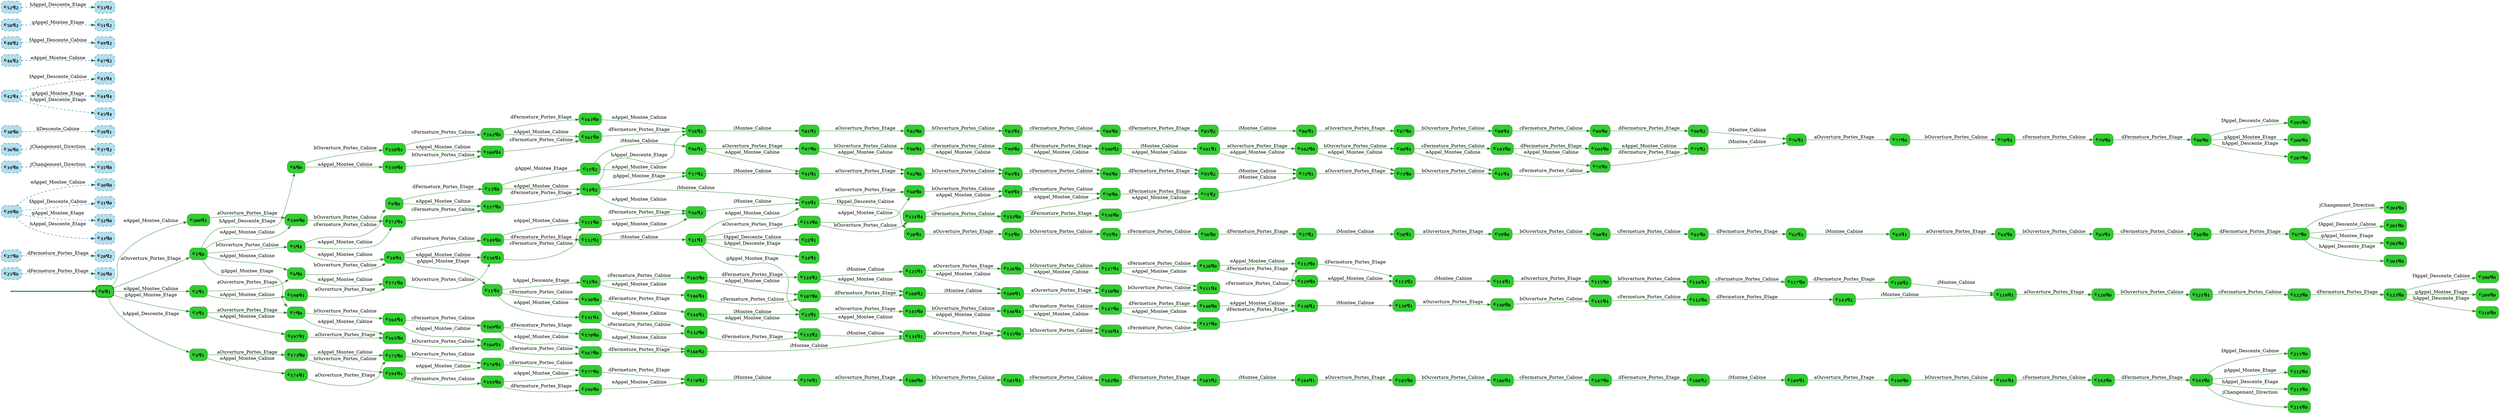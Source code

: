 digraph g {

	rankdir="LR"

	__invisible__[shape="point", color="forestgreen"]
	c0q1[label=<<b>c<sub>0</sub>q<sub>1</sub></b>>, shape="box", style="rounded, filled", fillcolor="limegreen", color="forestgreen", penwidth=3] // Initial
	c1q0[label=<<b>c<sub>1</sub>q<sub>0</sub></b>>, shape="box", style="rounded, filled", fillcolor="limegreen", color="forestgreen"]
	c5q4[label=<<b>c<sub>5</sub>q<sub>4</sub></b>>, shape="box", style="rounded, filled", fillcolor="limegreen", color="forestgreen"]
	c9q0[label=<<b>c<sub>9</sub>q<sub>0</sub></b>>, shape="box", style="rounded, filled", fillcolor="limegreen", color="forestgreen"]
	c13q0[label=<<b>c<sub>13</sub>q<sub>0</sub></b>>, shape="box", style="rounded, filled", fillcolor="limegreen", color="forestgreen"]
	c14q2[label=<<b>c<sub>14</sub>q<sub>2</sub></b>>, shape="box", style="rounded, filled", fillcolor="limegreen", color="forestgreen"]
	c16q2[label=<<b>c<sub>16</sub>q<sub>2</sub></b>>, shape="box", style="rounded, filled", fillcolor="limegreen", color="forestgreen"]
	c19q1[label=<<b>c<sub>19</sub>q<sub>1</sub></b>>, shape="box", style="rounded, filled", fillcolor="limegreen", color="forestgreen"]
	c20q1[label=<<b>c<sub>20</sub>q<sub>1</sub></b>>, shape="box", style="rounded, filled", fillcolor="limegreen", color="forestgreen"]
	c54q0[label=<<b>c<sub>54</sub>q<sub>0</sub></b>>, shape="box", style="rounded, filled", fillcolor="limegreen", color="forestgreen"]
	c55q4[label=<<b>c<sub>55</sub>q<sub>4</sub></b>>, shape="box", style="rounded, filled", fillcolor="limegreen", color="forestgreen"]
	c56q0[label=<<b>c<sub>56</sub>q<sub>0</sub></b>>, shape="box", style="rounded, filled", fillcolor="limegreen", color="forestgreen"]
	c57q2[label=<<b>c<sub>57</sub>q<sub>2</sub></b>>, shape="box", style="rounded, filled", fillcolor="limegreen", color="forestgreen"]
	c58q1[label=<<b>c<sub>58</sub>q<sub>1</sub></b>>, shape="box", style="rounded, filled", fillcolor="limegreen", color="forestgreen"]
	c59q0[label=<<b>c<sub>59</sub>q<sub>0</sub></b>>, shape="box", style="rounded, filled", fillcolor="limegreen", color="forestgreen"]
	c60q4[label=<<b>c<sub>60</sub>q<sub>4</sub></b>>, shape="box", style="rounded, filled", fillcolor="limegreen", color="forestgreen"]
	c61q0[label=<<b>c<sub>61</sub>q<sub>0</sub></b>>, shape="box", style="rounded, filled", fillcolor="limegreen", color="forestgreen"]
	c62q2[label=<<b>c<sub>62</sub>q<sub>2</sub></b>>, shape="box", style="rounded, filled", fillcolor="limegreen", color="forestgreen"]
	c63q1[label=<<b>c<sub>63</sub>q<sub>1</sub></b>>, shape="box", style="rounded, filled", fillcolor="limegreen", color="forestgreen"]
	c64q0[label=<<b>c<sub>64</sub>q<sub>0</sub></b>>, shape="box", style="rounded, filled", fillcolor="limegreen", color="forestgreen"]
	c65q4[label=<<b>c<sub>65</sub>q<sub>4</sub></b>>, shape="box", style="rounded, filled", fillcolor="limegreen", color="forestgreen"]
	c66q0[label=<<b>c<sub>66</sub>q<sub>0</sub></b>>, shape="box", style="rounded, filled", fillcolor="limegreen", color="forestgreen"]
	c67q0[label=<<b>c<sub>67</sub>q<sub>0</sub></b>>, shape="box", style="rounded, filled", fillcolor="limegreen", color="forestgreen"]
	c201q0[label=<<b>c<sub>201</sub>q<sub>0</sub></b>>, shape="box", style="rounded, filled", fillcolor="limegreen", color="forestgreen"]
	c202q0[label=<<b>c<sub>202</sub>q<sub>0</sub></b>>, shape="box", style="rounded, filled", fillcolor="limegreen", color="forestgreen"]
	c203q0[label=<<b>c<sub>203</sub>q<sub>0</sub></b>>, shape="box", style="rounded, filled", fillcolor="limegreen", color="forestgreen"]
	c204q0[label=<<b>c<sub>204</sub>q<sub>0</sub></b>>, shape="box", style="rounded, filled", fillcolor="limegreen", color="forestgreen"]
	c68q0[label=<<b>c<sub>68</sub>q<sub>0</sub></b>>, shape="box", style="rounded, filled", fillcolor="limegreen", color="forestgreen"]
	c69q4[label=<<b>c<sub>69</sub>q<sub>4</sub></b>>, shape="box", style="rounded, filled", fillcolor="limegreen", color="forestgreen"]
	c70q0[label=<<b>c<sub>70</sub>q<sub>0</sub></b>>, shape="box", style="rounded, filled", fillcolor="limegreen", color="forestgreen"]
	c71q2[label=<<b>c<sub>71</sub>q<sub>2</sub></b>>, shape="box", style="rounded, filled", fillcolor="limegreen", color="forestgreen"]
	c72q1[label=<<b>c<sub>72</sub>q<sub>1</sub></b>>, shape="box", style="rounded, filled", fillcolor="limegreen", color="forestgreen"]
	c73q0[label=<<b>c<sub>73</sub>q<sub>0</sub></b>>, shape="box", style="rounded, filled", fillcolor="limegreen", color="forestgreen"]
	c41q4[label=<<b>c<sub>41</sub>q<sub>4</sub></b>>, shape="box", style="rounded, filled", fillcolor="limegreen", color="forestgreen"]
	c74q0[label=<<b>c<sub>74</sub>q<sub>0</sub></b>>, shape="box", style="rounded, filled", fillcolor="limegreen", color="forestgreen"]
	c75q2[label=<<b>c<sub>75</sub>q<sub>2</sub></b>>, shape="box", style="rounded, filled", fillcolor="limegreen", color="forestgreen"]
	c76q1[label=<<b>c<sub>76</sub>q<sub>1</sub></b>>, shape="box", style="rounded, filled", fillcolor="limegreen", color="forestgreen"]
	c77q0[label=<<b>c<sub>77</sub>q<sub>0</sub></b>>, shape="box", style="rounded, filled", fillcolor="limegreen", color="forestgreen"]
	c78q4[label=<<b>c<sub>78</sub>q<sub>4</sub></b>>, shape="box", style="rounded, filled", fillcolor="limegreen", color="forestgreen"]
	c79q0[label=<<b>c<sub>79</sub>q<sub>0</sub></b>>, shape="box", style="rounded, filled", fillcolor="limegreen", color="forestgreen"]
	c80q0[label=<<b>c<sub>80</sub>q<sub>0</sub></b>>, shape="box", style="rounded, filled", fillcolor="limegreen", color="forestgreen"]
	c205q0[label=<<b>c<sub>205</sub>q<sub>0</sub></b>>, shape="box", style="rounded, filled", fillcolor="limegreen", color="forestgreen"]
	c206q0[label=<<b>c<sub>206</sub>q<sub>0</sub></b>>, shape="box", style="rounded, filled", fillcolor="limegreen", color="forestgreen"]
	c207q0[label=<<b>c<sub>207</sub>q<sub>0</sub></b>>, shape="box", style="rounded, filled", fillcolor="limegreen", color="forestgreen"]
	c17q2[label=<<b>c<sub>17</sub>q<sub>2</sub></b>>, shape="box", style="rounded, filled", fillcolor="limegreen", color="forestgreen"]
	c91q1[label=<<b>c<sub>91</sub>q<sub>1</sub></b>>, shape="box", style="rounded, filled", fillcolor="limegreen", color="forestgreen"]
	c92q0[label=<<b>c<sub>92</sub>q<sub>0</sub></b>>, shape="box", style="rounded, filled", fillcolor="limegreen", color="forestgreen"]
	c93q4[label=<<b>c<sub>93</sub>q<sub>4</sub></b>>, shape="box", style="rounded, filled", fillcolor="limegreen", color="forestgreen"]
	c94q0[label=<<b>c<sub>94</sub>q<sub>0</sub></b>>, shape="box", style="rounded, filled", fillcolor="limegreen", color="forestgreen"]
	c95q2[label=<<b>c<sub>95</sub>q<sub>2</sub></b>>, shape="box", style="rounded, filled", fillcolor="limegreen", color="forestgreen"]
	c18q2[label=<<b>c<sub>18</sub>q<sub>2</sub></b>>, shape="box", style="rounded, filled", fillcolor="limegreen", color="forestgreen"]
	c81q1[label=<<b>c<sub>81</sub>q<sub>1</sub></b>>, shape="box", style="rounded, filled", fillcolor="limegreen", color="forestgreen"]
	c82q0[label=<<b>c<sub>82</sub>q<sub>0</sub></b>>, shape="box", style="rounded, filled", fillcolor="limegreen", color="forestgreen"]
	c83q4[label=<<b>c<sub>83</sub>q<sub>4</sub></b>>, shape="box", style="rounded, filled", fillcolor="limegreen", color="forestgreen"]
	c84q0[label=<<b>c<sub>84</sub>q<sub>0</sub></b>>, shape="box", style="rounded, filled", fillcolor="limegreen", color="forestgreen"]
	c85q2[label=<<b>c<sub>85</sub>q<sub>2</sub></b>>, shape="box", style="rounded, filled", fillcolor="limegreen", color="forestgreen"]
	c86q1[label=<<b>c<sub>86</sub>q<sub>1</sub></b>>, shape="box", style="rounded, filled", fillcolor="limegreen", color="forestgreen"]
	c87q0[label=<<b>c<sub>87</sub>q<sub>0</sub></b>>, shape="box", style="rounded, filled", fillcolor="limegreen", color="forestgreen"]
	c88q4[label=<<b>c<sub>88</sub>q<sub>4</sub></b>>, shape="box", style="rounded, filled", fillcolor="limegreen", color="forestgreen"]
	c89q0[label=<<b>c<sub>89</sub>q<sub>0</sub></b>>, shape="box", style="rounded, filled", fillcolor="limegreen", color="forestgreen"]
	c90q2[label=<<b>c<sub>90</sub>q<sub>2</sub></b>>, shape="box", style="rounded, filled", fillcolor="limegreen", color="forestgreen"]
	c15q2[label=<<b>c<sub>15</sub>q<sub>2</sub></b>>, shape="box", style="rounded, filled", fillcolor="limegreen", color="forestgreen"]
	c96q1[label=<<b>c<sub>96</sub>q<sub>1</sub></b>>, shape="box", style="rounded, filled", fillcolor="limegreen", color="forestgreen"]
	c97q0[label=<<b>c<sub>97</sub>q<sub>0</sub></b>>, shape="box", style="rounded, filled", fillcolor="limegreen", color="forestgreen"]
	c98q4[label=<<b>c<sub>98</sub>q<sub>4</sub></b>>, shape="box", style="rounded, filled", fillcolor="limegreen", color="forestgreen"]
	c99q0[label=<<b>c<sub>99</sub>q<sub>0</sub></b>>, shape="box", style="rounded, filled", fillcolor="limegreen", color="forestgreen"]
	c100q2[label=<<b>c<sub>100</sub>q<sub>2</sub></b>>, shape="box", style="rounded, filled", fillcolor="limegreen", color="forestgreen"]
	c101q1[label=<<b>c<sub>101</sub>q<sub>1</sub></b>>, shape="box", style="rounded, filled", fillcolor="limegreen", color="forestgreen"]
	c102q0[label=<<b>c<sub>102</sub>q<sub>0</sub></b>>, shape="box", style="rounded, filled", fillcolor="limegreen", color="forestgreen"]
	c40q4[label=<<b>c<sub>40</sub>q<sub>4</sub></b>>, shape="box", style="rounded, filled", fillcolor="limegreen", color="forestgreen"]
	c103q0[label=<<b>c<sub>103</sub>q<sub>0</sub></b>>, shape="box", style="rounded, filled", fillcolor="limegreen", color="forestgreen"]
	c104q0[label=<<b>c<sub>104</sub>q<sub>0</sub></b>>, shape="box", style="rounded, filled", fillcolor="limegreen", color="forestgreen"]
	c157q0[label=<<b>c<sub>157</sub>q<sub>0</sub></b>>, shape="box", style="rounded, filled", fillcolor="limegreen", color="forestgreen"]
	c10q4[label=<<b>c<sub>10</sub>q<sub>4</sub></b>>, shape="box", style="rounded, filled", fillcolor="limegreen", color="forestgreen"]
	c11q4[label=<<b>c<sub>11</sub>q<sub>4</sub></b>>, shape="box", style="rounded, filled", fillcolor="limegreen", color="forestgreen"]
	c12q4[label=<<b>c<sub>12</sub>q<sub>4</sub></b>>, shape="box", style="rounded, filled", fillcolor="limegreen", color="forestgreen"]
	c105q0[label=<<b>c<sub>105</sub>q<sub>0</sub></b>>, shape="box", style="rounded, filled", fillcolor="limegreen", color="forestgreen"]
	c124q2[label=<<b>c<sub>124</sub>q<sub>2</sub></b>>, shape="box", style="rounded, filled", fillcolor="limegreen", color="forestgreen"]
	c108q2[label=<<b>c<sub>108</sub>q<sub>2</sub></b>>, shape="box", style="rounded, filled", fillcolor="limegreen", color="forestgreen"]
	c109q1[label=<<b>c<sub>109</sub>q<sub>1</sub></b>>, shape="box", style="rounded, filled", fillcolor="limegreen", color="forestgreen"]
	c110q0[label=<<b>c<sub>110</sub>q<sub>0</sub></b>>, shape="box", style="rounded, filled", fillcolor="limegreen", color="forestgreen"]
	c111q4[label=<<b>c<sub>111</sub>q<sub>4</sub></b>>, shape="box", style="rounded, filled", fillcolor="limegreen", color="forestgreen"]
	c112q0[label=<<b>c<sub>112</sub>q<sub>0</sub></b>>, shape="box", style="rounded, filled", fillcolor="limegreen", color="forestgreen"]
	c113q2[label=<<b>c<sub>113</sub>q<sub>2</sub></b>>, shape="box", style="rounded, filled", fillcolor="limegreen", color="forestgreen"]
	c114q1[label=<<b>c<sub>114</sub>q<sub>1</sub></b>>, shape="box", style="rounded, filled", fillcolor="limegreen", color="forestgreen"]
	c115q0[label=<<b>c<sub>115</sub>q<sub>0</sub></b>>, shape="box", style="rounded, filled", fillcolor="limegreen", color="forestgreen"]
	c116q4[label=<<b>c<sub>116</sub>q<sub>4</sub></b>>, shape="box", style="rounded, filled", fillcolor="limegreen", color="forestgreen"]
	c117q0[label=<<b>c<sub>117</sub>q<sub>0</sub></b>>, shape="box", style="rounded, filled", fillcolor="limegreen", color="forestgreen"]
	c118q2[label=<<b>c<sub>118</sub>q<sub>2</sub></b>>, shape="box", style="rounded, filled", fillcolor="limegreen", color="forestgreen"]
	c119q1[label=<<b>c<sub>119</sub>q<sub>1</sub></b>>, shape="box", style="rounded, filled", fillcolor="limegreen", color="forestgreen"]
	c120q0[label=<<b>c<sub>120</sub>q<sub>0</sub></b>>, shape="box", style="rounded, filled", fillcolor="limegreen", color="forestgreen"]
	c121q4[label=<<b>c<sub>121</sub>q<sub>4</sub></b>>, shape="box", style="rounded, filled", fillcolor="limegreen", color="forestgreen"]
	c122q0[label=<<b>c<sub>122</sub>q<sub>0</sub></b>>, shape="box", style="rounded, filled", fillcolor="limegreen", color="forestgreen"]
	c123q0[label=<<b>c<sub>123</sub>q<sub>0</sub></b>>, shape="box", style="rounded, filled", fillcolor="limegreen", color="forestgreen"]
	c208q0[label=<<b>c<sub>208</sub>q<sub>0</sub></b>>, shape="box", style="rounded, filled", fillcolor="limegreen", color="forestgreen"]
	c209q0[label=<<b>c<sub>209</sub>q<sub>0</sub></b>>, shape="box", style="rounded, filled", fillcolor="limegreen", color="forestgreen"]
	c210q0[label=<<b>c<sub>210</sub>q<sub>0</sub></b>>, shape="box", style="rounded, filled", fillcolor="limegreen", color="forestgreen"]
	c125q1[label=<<b>c<sub>125</sub>q<sub>1</sub></b>>, shape="box", style="rounded, filled", fillcolor="limegreen", color="forestgreen"]
	c126q0[label=<<b>c<sub>126</sub>q<sub>0</sub></b>>, shape="box", style="rounded, filled", fillcolor="limegreen", color="forestgreen"]
	c127q4[label=<<b>c<sub>127</sub>q<sub>4</sub></b>>, shape="box", style="rounded, filled", fillcolor="limegreen", color="forestgreen"]
	c128q0[label=<<b>c<sub>128</sub>q<sub>0</sub></b>>, shape="box", style="rounded, filled", fillcolor="limegreen", color="forestgreen"]
	c129q0[label=<<b>c<sub>129</sub>q<sub>0</sub></b>>, shape="box", style="rounded, filled", fillcolor="limegreen", color="forestgreen"]
	c107q0[label=<<b>c<sub>107</sub>q<sub>0</sub></b>>, shape="box", style="rounded, filled", fillcolor="limegreen", color="forestgreen"]
	c106q4[label=<<b>c<sub>106</sub>q<sub>4</sub></b>>, shape="box", style="rounded, filled", fillcolor="limegreen", color="forestgreen"]
	c130q0[label=<<b>c<sub>130</sub>q<sub>0</sub></b>>, shape="box", style="rounded, filled", fillcolor="limegreen", color="forestgreen"]
	c144q2[label=<<b>c<sub>144</sub>q<sub>2</sub></b>>, shape="box", style="rounded, filled", fillcolor="limegreen", color="forestgreen"]
	c133q2[label=<<b>c<sub>133</sub>q<sub>2</sub></b>>, shape="box", style="rounded, filled", fillcolor="limegreen", color="forestgreen"]
	c134q1[label=<<b>c<sub>134</sub>q<sub>1</sub></b>>, shape="box", style="rounded, filled", fillcolor="limegreen", color="forestgreen"]
	c135q0[label=<<b>c<sub>135</sub>q<sub>0</sub></b>>, shape="box", style="rounded, filled", fillcolor="limegreen", color="forestgreen"]
	c136q4[label=<<b>c<sub>136</sub>q<sub>4</sub></b>>, shape="box", style="rounded, filled", fillcolor="limegreen", color="forestgreen"]
	c137q0[label=<<b>c<sub>137</sub>q<sub>0</sub></b>>, shape="box", style="rounded, filled", fillcolor="limegreen", color="forestgreen"]
	c138q2[label=<<b>c<sub>138</sub>q<sub>2</sub></b>>, shape="box", style="rounded, filled", fillcolor="limegreen", color="forestgreen"]
	c139q1[label=<<b>c<sub>139</sub>q<sub>1</sub></b>>, shape="box", style="rounded, filled", fillcolor="limegreen", color="forestgreen"]
	c140q0[label=<<b>c<sub>140</sub>q<sub>0</sub></b>>, shape="box", style="rounded, filled", fillcolor="limegreen", color="forestgreen"]
	c141q4[label=<<b>c<sub>141</sub>q<sub>4</sub></b>>, shape="box", style="rounded, filled", fillcolor="limegreen", color="forestgreen"]
	c142q0[label=<<b>c<sub>142</sub>q<sub>0</sub></b>>, shape="box", style="rounded, filled", fillcolor="limegreen", color="forestgreen"]
	c143q2[label=<<b>c<sub>143</sub>q<sub>2</sub></b>>, shape="box", style="rounded, filled", fillcolor="limegreen", color="forestgreen"]
	c23q1[label=<<b>c<sub>23</sub>q<sub>1</sub></b>>, shape="box", style="rounded, filled", fillcolor="limegreen", color="forestgreen"]
	c145q0[label=<<b>c<sub>145</sub>q<sub>0</sub></b>>, shape="box", style="rounded, filled", fillcolor="limegreen", color="forestgreen"]
	c146q4[label=<<b>c<sub>146</sub>q<sub>4</sub></b>>, shape="box", style="rounded, filled", fillcolor="limegreen", color="forestgreen"]
	c147q0[label=<<b>c<sub>147</sub>q<sub>0</sub></b>>, shape="box", style="rounded, filled", fillcolor="limegreen", color="forestgreen"]
	c148q0[label=<<b>c<sub>148</sub>q<sub>0</sub></b>>, shape="box", style="rounded, filled", fillcolor="limegreen", color="forestgreen"]
	c132q0[label=<<b>c<sub>132</sub>q<sub>0</sub></b>>, shape="box", style="rounded, filled", fillcolor="limegreen", color="forestgreen"]
	c131q4[label=<<b>c<sub>131</sub>q<sub>4</sub></b>>, shape="box", style="rounded, filled", fillcolor="limegreen", color="forestgreen"]
	c149q0[label=<<b>c<sub>149</sub>q<sub>0</sub></b>>, shape="box", style="rounded, filled", fillcolor="limegreen", color="forestgreen"]
	c152q2[label=<<b>c<sub>152</sub>q<sub>2</sub></b>>, shape="box", style="rounded, filled", fillcolor="limegreen", color="forestgreen"]
	c21q1[label=<<b>c<sub>21</sub>q<sub>1</sub></b>>, shape="box", style="rounded, filled", fillcolor="limegreen", color="forestgreen"]
	c22q1[label=<<b>c<sub>22</sub>q<sub>1</sub></b>>, shape="box", style="rounded, filled", fillcolor="limegreen", color="forestgreen"]
	c24q1[label=<<b>c<sub>24</sub>q<sub>1</sub></b>>, shape="box", style="rounded, filled", fillcolor="limegreen", color="forestgreen"]
	c153q0[label=<<b>c<sub>153</sub>q<sub>0</sub></b>>, shape="box", style="rounded, filled", fillcolor="limegreen", color="forestgreen"]
	c154q4[label=<<b>c<sub>154</sub>q<sub>4</sub></b>>, shape="box", style="rounded, filled", fillcolor="limegreen", color="forestgreen"]
	c155q0[label=<<b>c<sub>155</sub>q<sub>0</sub></b>>, shape="box", style="rounded, filled", fillcolor="limegreen", color="forestgreen"]
	c156q0[label=<<b>c<sub>156</sub>q<sub>0</sub></b>>, shape="box", style="rounded, filled", fillcolor="limegreen", color="forestgreen"]
	c151q0[label=<<b>c<sub>151</sub>q<sub>0</sub></b>>, shape="box", style="rounded, filled", fillcolor="limegreen", color="forestgreen"]
	c150q4[label=<<b>c<sub>150</sub>q<sub>4</sub></b>>, shape="box", style="rounded, filled", fillcolor="limegreen", color="forestgreen"]
	c172q4[label=<<b>c<sub>172</sub>q<sub>4</sub></b>>, shape="box", style="rounded, filled", fillcolor="limegreen", color="forestgreen"]
	c6q0[label=<<b>c<sub>6</sub>q<sub>0</sub></b>>, shape="box", style="rounded, filled", fillcolor="limegreen", color="forestgreen"]
	c171q0[label=<<b>c<sub>171</sub>q<sub>0</sub></b>>, shape="box", style="rounded, filled", fillcolor="limegreen", color="forestgreen"]
	c7q0[label=<<b>c<sub>7</sub>q<sub>0</sub></b>>, shape="box", style="rounded, filled", fillcolor="limegreen", color="forestgreen"]
	c164q4[label=<<b>c<sub>164</sub>q<sub>4</sub></b>>, shape="box", style="rounded, filled", fillcolor="limegreen", color="forestgreen"]
	c169q0[label=<<b>c<sub>169</sub>q<sub>0</sub></b>>, shape="box", style="rounded, filled", fillcolor="limegreen", color="forestgreen"]
	c170q0[label=<<b>c<sub>170</sub>q<sub>0</sub></b>>, shape="box", style="rounded, filled", fillcolor="limegreen", color="forestgreen"]
	c168q2[label=<<b>c<sub>168</sub>q<sub>2</sub></b>>, shape="box", style="rounded, filled", fillcolor="limegreen", color="forestgreen"]
	c167q0[label=<<b>c<sub>167</sub>q<sub>0</sub></b>>, shape="box", style="rounded, filled", fillcolor="limegreen", color="forestgreen"]
	c166q4[label=<<b>c<sub>166</sub>q<sub>4</sub></b>>, shape="box", style="rounded, filled", fillcolor="limegreen", color="forestgreen"]
	c165q0[label=<<b>c<sub>165</sub>q<sub>0</sub></b>>, shape="box", style="rounded, filled", fillcolor="limegreen", color="forestgreen"]
	c8q0[label=<<b>c<sub>8</sub>q<sub>0</sub></b>>, shape="box", style="rounded, filled", fillcolor="limegreen", color="forestgreen"]
	c158q4[label=<<b>c<sub>158</sub>q<sub>4</sub></b>>, shape="box", style="rounded, filled", fillcolor="limegreen", color="forestgreen"]
	c162q0[label=<<b>c<sub>162</sub>q<sub>0</sub></b>>, shape="box", style="rounded, filled", fillcolor="limegreen", color="forestgreen"]
	c163q0[label=<<b>c<sub>163</sub>q<sub>0</sub></b>>, shape="box", style="rounded, filled", fillcolor="limegreen", color="forestgreen"]
	c161q0[label=<<b>c<sub>161</sub>q<sub>0</sub></b>>, shape="box", style="rounded, filled", fillcolor="limegreen", color="forestgreen"]
	c160q4[label=<<b>c<sub>160</sub>q<sub>4</sub></b>>, shape="box", style="rounded, filled", fillcolor="limegreen", color="forestgreen"]
	c159q0[label=<<b>c<sub>159</sub>q<sub>0</sub></b>>, shape="box", style="rounded, filled", fillcolor="limegreen", color="forestgreen"]
	c199q0[label=<<b>c<sub>199</sub>q<sub>0</sub></b>>, shape="box", style="rounded, filled", fillcolor="limegreen", color="forestgreen"]
	c2q1[label=<<b>c<sub>2</sub>q<sub>1</sub></b>>, shape="box", style="rounded, filled", fillcolor="limegreen", color="forestgreen"]
	c198q1[label=<<b>c<sub>198</sub>q<sub>1</sub></b>>, shape="box", style="rounded, filled", fillcolor="limegreen", color="forestgreen"]
	c3q1[label=<<b>c<sub>3</sub>q<sub>1</sub></b>>, shape="box", style="rounded, filled", fillcolor="limegreen", color="forestgreen"]
	c197q1[label=<<b>c<sub>197</sub>q<sub>1</sub></b>>, shape="box", style="rounded, filled", fillcolor="limegreen", color="forestgreen"]
	c4q1[label=<<b>c<sub>4</sub>q<sub>1</sub></b>>, shape="box", style="rounded, filled", fillcolor="limegreen", color="forestgreen"]
	c173q0[label=<<b>c<sub>173</sub>q<sub>0</sub></b>>, shape="box", style="rounded, filled", fillcolor="limegreen", color="forestgreen"]
	c194q4[label=<<b>c<sub>194</sub>q<sub>4</sub></b>>, shape="box", style="rounded, filled", fillcolor="limegreen", color="forestgreen"]
	c195q0[label=<<b>c<sub>195</sub>q<sub>0</sub></b>>, shape="box", style="rounded, filled", fillcolor="limegreen", color="forestgreen"]
	c196q0[label=<<b>c<sub>196</sub>q<sub>0</sub></b>>, shape="box", style="rounded, filled", fillcolor="limegreen", color="forestgreen"]
	c178q2[label=<<b>c<sub>178</sub>q<sub>2</sub></b>>, shape="box", style="rounded, filled", fillcolor="limegreen", color="forestgreen"]
	c179q1[label=<<b>c<sub>179</sub>q<sub>1</sub></b>>, shape="box", style="rounded, filled", fillcolor="limegreen", color="forestgreen"]
	c180q0[label=<<b>c<sub>180</sub>q<sub>0</sub></b>>, shape="box", style="rounded, filled", fillcolor="limegreen", color="forestgreen"]
	c181q4[label=<<b>c<sub>181</sub>q<sub>4</sub></b>>, shape="box", style="rounded, filled", fillcolor="limegreen", color="forestgreen"]
	c182q0[label=<<b>c<sub>182</sub>q<sub>0</sub></b>>, shape="box", style="rounded, filled", fillcolor="limegreen", color="forestgreen"]
	c183q2[label=<<b>c<sub>183</sub>q<sub>2</sub></b>>, shape="box", style="rounded, filled", fillcolor="limegreen", color="forestgreen"]
	c184q1[label=<<b>c<sub>184</sub>q<sub>1</sub></b>>, shape="box", style="rounded, filled", fillcolor="limegreen", color="forestgreen"]
	c185q0[label=<<b>c<sub>185</sub>q<sub>0</sub></b>>, shape="box", style="rounded, filled", fillcolor="limegreen", color="forestgreen"]
	c186q4[label=<<b>c<sub>186</sub>q<sub>4</sub></b>>, shape="box", style="rounded, filled", fillcolor="limegreen", color="forestgreen"]
	c187q0[label=<<b>c<sub>187</sub>q<sub>0</sub></b>>, shape="box", style="rounded, filled", fillcolor="limegreen", color="forestgreen"]
	c188q2[label=<<b>c<sub>188</sub>q<sub>2</sub></b>>, shape="box", style="rounded, filled", fillcolor="limegreen", color="forestgreen"]
	c189q1[label=<<b>c<sub>189</sub>q<sub>1</sub></b>>, shape="box", style="rounded, filled", fillcolor="limegreen", color="forestgreen"]
	c190q0[label=<<b>c<sub>190</sub>q<sub>0</sub></b>>, shape="box", style="rounded, filled", fillcolor="limegreen", color="forestgreen"]
	c191q4[label=<<b>c<sub>191</sub>q<sub>4</sub></b>>, shape="box", style="rounded, filled", fillcolor="limegreen", color="forestgreen"]
	c192q0[label=<<b>c<sub>192</sub>q<sub>0</sub></b>>, shape="box", style="rounded, filled", fillcolor="limegreen", color="forestgreen"]
	c193q0[label=<<b>c<sub>193</sub>q<sub>0</sub></b>>, shape="box", style="rounded, filled", fillcolor="limegreen", color="forestgreen"]
	c211q0[label=<<b>c<sub>211</sub>q<sub>0</sub></b>>, shape="box", style="rounded, filled", fillcolor="limegreen", color="forestgreen"]
	c212q0[label=<<b>c<sub>212</sub>q<sub>0</sub></b>>, shape="box", style="rounded, filled", fillcolor="limegreen", color="forestgreen"]
	c213q0[label=<<b>c<sub>213</sub>q<sub>0</sub></b>>, shape="box", style="rounded, filled", fillcolor="limegreen", color="forestgreen"]
	c214q0[label=<<b>c<sub>214</sub>q<sub>0</sub></b>>, shape="box", style="rounded, filled", fillcolor="limegreen", color="forestgreen"]
	c177q0[label=<<b>c<sub>177</sub>q<sub>0</sub></b>>, shape="box", style="rounded, filled", fillcolor="limegreen", color="forestgreen"]
	c176q4[label=<<b>c<sub>176</sub>q<sub>4</sub></b>>, shape="box", style="rounded, filled", fillcolor="limegreen", color="forestgreen"]
	c175q0[label=<<b>c<sub>175</sub>q<sub>0</sub></b>>, shape="box", style="rounded, filled", fillcolor="limegreen", color="forestgreen"]
	c174q1[label=<<b>c<sub>174</sub>q<sub>1</sub></b>>, shape="box", style="rounded, filled", fillcolor="limegreen", color="forestgreen"]
	c200q1[label=<<b>c<sub>200</sub>q<sub>1</sub></b>>, shape="box", style="rounded, filled", fillcolor="limegreen", color="forestgreen"]
	c25q0[label=<<b>c<sub>25</sub>q<sub>0</sub></b>>, shape="box", style="rounded, filled, dashed", fillcolor="lightblue2", color="deepskyblue4"]
	c26q0[label=<<b>c<sub>26</sub>q<sub>0</sub></b>>, shape="box", style="rounded, filled, dashed", fillcolor="lightblue2", color="deepskyblue4"]
	c27q0[label=<<b>c<sub>27</sub>q<sub>0</sub></b>>, shape="box", style="rounded, filled, dashed", fillcolor="lightblue2", color="deepskyblue4"]
	c28q2[label=<<b>c<sub>28</sub>q<sub>2</sub></b>>, shape="box", style="rounded, filled, dashed", fillcolor="lightblue2", color="deepskyblue4"]
	c29q0[label=<<b>c<sub>29</sub>q<sub>0</sub></b>>, shape="box", style="rounded, filled, dashed", fillcolor="lightblue2", color="deepskyblue4"]
	c30q0[label=<<b>c<sub>30</sub>q<sub>0</sub></b>>, shape="box", style="rounded, filled, dashed", fillcolor="lightblue2", color="deepskyblue4"]
	c31q0[label=<<b>c<sub>31</sub>q<sub>0</sub></b>>, shape="box", style="rounded, filled, dashed", fillcolor="lightblue2", color="deepskyblue4"]
	c32q0[label=<<b>c<sub>32</sub>q<sub>0</sub></b>>, shape="box", style="rounded, filled, dashed", fillcolor="lightblue2", color="deepskyblue4"]
	c33q0[label=<<b>c<sub>33</sub>q<sub>0</sub></b>>, shape="box", style="rounded, filled, dashed", fillcolor="lightblue2", color="deepskyblue4"]
	c34q0[label=<<b>c<sub>34</sub>q<sub>0</sub></b>>, shape="box", style="rounded, filled, dashed", fillcolor="lightblue2", color="deepskyblue4"]
	c35q0[label=<<b>c<sub>35</sub>q<sub>0</sub></b>>, shape="box", style="rounded, filled, dashed", fillcolor="lightblue2", color="deepskyblue4"]
	c36q0[label=<<b>c<sub>36</sub>q<sub>0</sub></b>>, shape="box", style="rounded, filled, dashed", fillcolor="lightblue2", color="deepskyblue4"]
	c37q2[label=<<b>c<sub>37</sub>q<sub>2</sub></b>>, shape="box", style="rounded, filled, dashed", fillcolor="lightblue2", color="deepskyblue4"]
	c38q0[label=<<b>c<sub>38</sub>q<sub>0</sub></b>>, shape="box", style="rounded, filled, dashed", fillcolor="lightblue2", color="deepskyblue4"]
	c39q1[label=<<b>c<sub>39</sub>q<sub>1</sub></b>>, shape="box", style="rounded, filled, dashed", fillcolor="lightblue2", color="deepskyblue4"]
	c42q4[label=<<b>c<sub>42</sub>q<sub>4</sub></b>>, shape="box", style="rounded, filled, dashed", fillcolor="lightblue2", color="deepskyblue4"]
	c43q4[label=<<b>c<sub>43</sub>q<sub>4</sub></b>>, shape="box", style="rounded, filled, dashed", fillcolor="lightblue2", color="deepskyblue4"]
	c44q4[label=<<b>c<sub>44</sub>q<sub>4</sub></b>>, shape="box", style="rounded, filled, dashed", fillcolor="lightblue2", color="deepskyblue4"]
	c45q4[label=<<b>c<sub>45</sub>q<sub>4</sub></b>>, shape="box", style="rounded, filled, dashed", fillcolor="lightblue2", color="deepskyblue4"]
	c46q2[label=<<b>c<sub>46</sub>q<sub>2</sub></b>>, shape="box", style="rounded, filled, dashed", fillcolor="lightblue2", color="deepskyblue4"]
	c47q2[label=<<b>c<sub>47</sub>q<sub>2</sub></b>>, shape="box", style="rounded, filled, dashed", fillcolor="lightblue2", color="deepskyblue4"]
	c48q2[label=<<b>c<sub>48</sub>q<sub>2</sub></b>>, shape="box", style="rounded, filled, dashed", fillcolor="lightblue2", color="deepskyblue4"]
	c49q2[label=<<b>c<sub>49</sub>q<sub>2</sub></b>>, shape="box", style="rounded, filled, dashed", fillcolor="lightblue2", color="deepskyblue4"]
	c50q2[label=<<b>c<sub>50</sub>q<sub>2</sub></b>>, shape="box", style="rounded, filled, dashed", fillcolor="lightblue2", color="deepskyblue4"]
	c51q2[label=<<b>c<sub>51</sub>q<sub>2</sub></b>>, shape="box", style="rounded, filled, dashed", fillcolor="lightblue2", color="deepskyblue4"]
	c52q2[label=<<b>c<sub>52</sub>q<sub>2</sub></b>>, shape="box", style="rounded, filled, dashed", fillcolor="lightblue2", color="deepskyblue4"]
	c53q2[label=<<b>c<sub>53</sub>q<sub>2</sub></b>>, shape="box", style="rounded, filled, dashed", fillcolor="lightblue2", color="deepskyblue4"]

	__invisible__ -> c0q1[penwidth=3, color="forestgreen"]
	c0q1 -> c1q0[label=<aOuverture_Portes_Etage>, color="forestgreen"]
	c1q0 -> c5q4[label=<bOuverture_Portes_Cabine>, color="forestgreen"]
	c5q4 -> c9q0[label=<cFermeture_Portes_Cabine>, color="forestgreen"]
	c9q0 -> c13q0[label=<dFermeture_Portes_Etage>, color="forestgreen"]
	c13q0 -> c14q2[label=<eAppel_Montee_Cabine>, color="forestgreen"]
	c14q2 -> c16q2[label=<eAppel_Montee_Cabine>, color="forestgreen"]
	c16q2 -> c19q1[label=<iMontee_Cabine>, color="forestgreen"]
	c19q1 -> c20q1[label=<fAppel_Descente_Cabine>, color="forestgreen"]
	c20q1 -> c54q0[label=<aOuverture_Portes_Etage>, color="forestgreen"]
	c54q0 -> c55q4[label=<bOuverture_Portes_Cabine>, color="forestgreen"]
	c55q4 -> c56q0[label=<cFermeture_Portes_Cabine>, color="forestgreen"]
	c56q0 -> c57q2[label=<dFermeture_Portes_Etage>, color="forestgreen"]
	c57q2 -> c58q1[label=<iMontee_Cabine>, color="forestgreen"]
	c58q1 -> c59q0[label=<aOuverture_Portes_Etage>, color="forestgreen"]
	c59q0 -> c60q4[label=<bOuverture_Portes_Cabine>, color="forestgreen"]
	c60q4 -> c61q0[label=<cFermeture_Portes_Cabine>, color="forestgreen"]
	c61q0 -> c62q2[label=<dFermeture_Portes_Etage>, color="forestgreen"]
	c62q2 -> c63q1[label=<iMontee_Cabine>, color="forestgreen"]
	c63q1 -> c64q0[label=<aOuverture_Portes_Etage>, color="forestgreen"]
	c64q0 -> c65q4[label=<bOuverture_Portes_Cabine>, color="forestgreen"]
	c65q4 -> c66q0[label=<cFermeture_Portes_Cabine>, color="forestgreen"]
	c66q0 -> c67q0[label=<dFermeture_Portes_Etage>, color="forestgreen"]
	c67q0 -> c201q0[label=<fAppel_Descente_Cabine>, color="forestgreen"]
	c67q0 -> c202q0[label=<gAppel_Montee_Etage>, color="forestgreen"]
	c67q0 -> c203q0[label=<hAppel_Descente_Etage>, color="forestgreen"]
	c67q0 -> c204q0[label=<jChangement_Direction>, color="forestgreen"]
	c19q1 -> c68q0[label=<aOuverture_Portes_Etage>, color="forestgreen"]
	c68q0 -> c69q4[label=<bOuverture_Portes_Cabine>, color="forestgreen"]
	c69q4 -> c70q0[label=<cFermeture_Portes_Cabine>, color="forestgreen"]
	c70q0 -> c71q2[label=<dFermeture_Portes_Etage>, color="forestgreen"]
	c71q2 -> c72q1[label=<iMontee_Cabine>, color="forestgreen"]
	c72q1 -> c73q0[label=<aOuverture_Portes_Etage>, color="forestgreen"]
	c73q0 -> c41q4[label=<bOuverture_Portes_Cabine>, color="forestgreen"]
	c41q4 -> c74q0[label=<cFermeture_Portes_Cabine>, color="forestgreen"]
	c74q0 -> c75q2[label=<dFermeture_Portes_Etage>, color="forestgreen"]
	c75q2 -> c76q1[label=<iMontee_Cabine>, color="forestgreen"]
	c76q1 -> c77q0[label=<aOuverture_Portes_Etage>, color="forestgreen"]
	c77q0 -> c78q4[label=<bOuverture_Portes_Cabine>, color="forestgreen"]
	c78q4 -> c79q0[label=<cFermeture_Portes_Cabine>, color="forestgreen"]
	c79q0 -> c80q0[label=<dFermeture_Portes_Etage>, color="forestgreen"]
	c80q0 -> c205q0[label=<fAppel_Descente_Cabine>, color="forestgreen"]
	c80q0 -> c206q0[label=<gAppel_Montee_Etage>, color="forestgreen"]
	c80q0 -> c207q0[label=<hAppel_Descente_Etage>, color="forestgreen"]
	c14q2 -> c17q2[label=<gAppel_Montee_Etage>, color="forestgreen"]
	c17q2 -> c91q1[label=<iMontee_Cabine>, color="forestgreen"]
	c91q1 -> c92q0[label=<aOuverture_Portes_Etage>, color="forestgreen"]
	c92q0 -> c93q4[label=<bOuverture_Portes_Cabine>, color="forestgreen"]
	c93q4 -> c94q0[label=<cFermeture_Portes_Cabine>, color="forestgreen"]
	c94q0 -> c95q2[label=<dFermeture_Portes_Etage>, color="forestgreen"]
	c95q2 -> c72q1[label=<iMontee_Cabine>, color="forestgreen"]
	c14q2 -> c18q2[label=<hAppel_Descente_Etage>, color="forestgreen"]
	c18q2 -> c81q1[label=<iMontee_Cabine>, color="forestgreen"]
	c81q1 -> c82q0[label=<aOuverture_Portes_Etage>, color="forestgreen"]
	c82q0 -> c83q4[label=<bOuverture_Portes_Cabine>, color="forestgreen"]
	c83q4 -> c84q0[label=<cFermeture_Portes_Cabine>, color="forestgreen"]
	c84q0 -> c85q2[label=<dFermeture_Portes_Etage>, color="forestgreen"]
	c85q2 -> c86q1[label=<iMontee_Cabine>, color="forestgreen"]
	c86q1 -> c87q0[label=<aOuverture_Portes_Etage>, color="forestgreen"]
	c87q0 -> c88q4[label=<bOuverture_Portes_Cabine>, color="forestgreen"]
	c88q4 -> c89q0[label=<cFermeture_Portes_Cabine>, color="forestgreen"]
	c89q0 -> c90q2[label=<dFermeture_Portes_Etage>, color="forestgreen"]
	c90q2 -> c76q1[label=<iMontee_Cabine>, color="forestgreen"]
	c14q2 -> c19q1[label=<iMontee_Cabine>, color="forestgreen"]
	c13q0 -> c15q2[label=<gAppel_Montee_Etage>, color="forestgreen"]
	c15q2 -> c17q2[label=<eAppel_Montee_Cabine>, color="forestgreen"]
	c15q2 -> c96q1[label=<iMontee_Cabine>, color="forestgreen"]
	c96q1 -> c97q0[label=<aOuverture_Portes_Etage>, color="forestgreen"]
	c97q0 -> c98q4[label=<bOuverture_Portes_Cabine>, color="forestgreen"]
	c98q4 -> c99q0[label=<cFermeture_Portes_Cabine>, color="forestgreen"]
	c99q0 -> c100q2[label=<dFermeture_Portes_Etage>, color="forestgreen"]
	c100q2 -> c95q2[label=<eAppel_Montee_Cabine>, color="forestgreen"]
	c100q2 -> c101q1[label=<iMontee_Cabine>, color="forestgreen"]
	c101q1 -> c102q0[label=<aOuverture_Portes_Etage>, color="forestgreen"]
	c102q0 -> c40q4[label=<bOuverture_Portes_Cabine>, color="forestgreen"]
	c40q4 -> c41q4[label=<eAppel_Montee_Cabine>, color="forestgreen"]
	c40q4 -> c103q0[label=<cFermeture_Portes_Cabine>, color="forestgreen"]
	c103q0 -> c104q0[label=<dFermeture_Portes_Etage>, color="forestgreen"]
	c104q0 -> c75q2[label=<eAppel_Montee_Cabine>, color="forestgreen"]
	c103q0 -> c74q0[label=<eAppel_Montee_Cabine>, color="forestgreen"]
	c102q0 -> c73q0[label=<eAppel_Montee_Cabine>, color="forestgreen"]
	c101q1 -> c72q1[label=<eAppel_Montee_Cabine>, color="forestgreen"]
	c99q0 -> c94q0[label=<eAppel_Montee_Cabine>, color="forestgreen"]
	c98q4 -> c93q4[label=<eAppel_Montee_Cabine>, color="forestgreen"]
	c97q0 -> c92q0[label=<eAppel_Montee_Cabine>, color="forestgreen"]
	c96q1 -> c91q1[label=<eAppel_Montee_Cabine>, color="forestgreen"]
	c9q0 -> c157q0[label=<eAppel_Montee_Cabine>, color="forestgreen"]
	c157q0 -> c14q2[label=<dFermeture_Portes_Etage>, color="forestgreen"]
	c5q4 -> c10q4[label=<eAppel_Montee_Cabine>, color="forestgreen"]
	c10q4 -> c11q4[label=<gAppel_Montee_Etage>, color="forestgreen"]
	c11q4 -> c12q4[label=<hAppel_Descente_Etage>, color="forestgreen"]
	c12q4 -> c105q0[label=<cFermeture_Portes_Cabine>, color="forestgreen"]
	c105q0 -> c124q2[label=<dFermeture_Portes_Etage>, color="forestgreen"]
	c124q2 -> c108q2[label=<eAppel_Montee_Cabine>, color="forestgreen"]
	c108q2 -> c109q1[label=<iMontee_Cabine>, color="forestgreen"]
	c109q1 -> c110q0[label=<aOuverture_Portes_Etage>, color="forestgreen"]
	c110q0 -> c111q4[label=<bOuverture_Portes_Cabine>, color="forestgreen"]
	c111q4 -> c112q0[label=<cFermeture_Portes_Cabine>, color="forestgreen"]
	c112q0 -> c113q2[label=<dFermeture_Portes_Etage>, color="forestgreen"]
	c113q2 -> c114q1[label=<iMontee_Cabine>, color="forestgreen"]
	c114q1 -> c115q0[label=<aOuverture_Portes_Etage>, color="forestgreen"]
	c115q0 -> c116q4[label=<bOuverture_Portes_Cabine>, color="forestgreen"]
	c116q4 -> c117q0[label=<cFermeture_Portes_Cabine>, color="forestgreen"]
	c117q0 -> c118q2[label=<dFermeture_Portes_Etage>, color="forestgreen"]
	c118q2 -> c119q1[label=<iMontee_Cabine>, color="forestgreen"]
	c119q1 -> c120q0[label=<aOuverture_Portes_Etage>, color="forestgreen"]
	c120q0 -> c121q4[label=<bOuverture_Portes_Cabine>, color="forestgreen"]
	c121q4 -> c122q0[label=<cFermeture_Portes_Cabine>, color="forestgreen"]
	c122q0 -> c123q0[label=<dFermeture_Portes_Etage>, color="forestgreen"]
	c123q0 -> c208q0[label=<fAppel_Descente_Cabine>, color="forestgreen"]
	c123q0 -> c209q0[label=<gAppel_Montee_Etage>, color="forestgreen"]
	c123q0 -> c210q0[label=<hAppel_Descente_Etage>, color="forestgreen"]
	c124q2 -> c125q1[label=<iMontee_Cabine>, color="forestgreen"]
	c125q1 -> c126q0[label=<aOuverture_Portes_Etage>, color="forestgreen"]
	c126q0 -> c127q4[label=<bOuverture_Portes_Cabine>, color="forestgreen"]
	c127q4 -> c128q0[label=<cFermeture_Portes_Cabine>, color="forestgreen"]
	c128q0 -> c129q0[label=<dFermeture_Portes_Etage>, color="forestgreen"]
	c129q0 -> c113q2[label=<eAppel_Montee_Cabine>, color="forestgreen"]
	c128q0 -> c112q0[label=<eAppel_Montee_Cabine>, color="forestgreen"]
	c127q4 -> c111q4[label=<eAppel_Montee_Cabine>, color="forestgreen"]
	c126q0 -> c110q0[label=<eAppel_Montee_Cabine>, color="forestgreen"]
	c125q1 -> c109q1[label=<eAppel_Montee_Cabine>, color="forestgreen"]
	c105q0 -> c107q0[label=<eAppel_Montee_Cabine>, color="forestgreen"]
	c107q0 -> c108q2[label=<dFermeture_Portes_Etage>, color="forestgreen"]
	c12q4 -> c106q4[label=<eAppel_Montee_Cabine>, color="forestgreen"]
	c106q4 -> c107q0[label=<cFermeture_Portes_Cabine>, color="forestgreen"]
	c11q4 -> c130q0[label=<cFermeture_Portes_Cabine>, color="forestgreen"]
	c130q0 -> c144q2[label=<dFermeture_Portes_Etage>, color="forestgreen"]
	c144q2 -> c133q2[label=<eAppel_Montee_Cabine>, color="forestgreen"]
	c133q2 -> c134q1[label=<iMontee_Cabine>, color="forestgreen"]
	c134q1 -> c135q0[label=<aOuverture_Portes_Etage>, color="forestgreen"]
	c135q0 -> c136q4[label=<bOuverture_Portes_Cabine>, color="forestgreen"]
	c136q4 -> c137q0[label=<cFermeture_Portes_Cabine>, color="forestgreen"]
	c137q0 -> c138q2[label=<dFermeture_Portes_Etage>, color="forestgreen"]
	c138q2 -> c139q1[label=<iMontee_Cabine>, color="forestgreen"]
	c139q1 -> c140q0[label=<aOuverture_Portes_Etage>, color="forestgreen"]
	c140q0 -> c141q4[label=<bOuverture_Portes_Cabine>, color="forestgreen"]
	c141q4 -> c142q0[label=<cFermeture_Portes_Cabine>, color="forestgreen"]
	c142q0 -> c143q2[label=<dFermeture_Portes_Etage>, color="forestgreen"]
	c143q2 -> c119q1[label=<iMontee_Cabine>, color="forestgreen"]
	c144q2 -> c23q1[label=<iMontee_Cabine>, color="forestgreen"]
	c23q1 -> c145q0[label=<aOuverture_Portes_Etage>, color="forestgreen"]
	c145q0 -> c146q4[label=<bOuverture_Portes_Cabine>, color="forestgreen"]
	c146q4 -> c147q0[label=<cFermeture_Portes_Cabine>, color="forestgreen"]
	c147q0 -> c148q0[label=<dFermeture_Portes_Etage>, color="forestgreen"]
	c148q0 -> c138q2[label=<eAppel_Montee_Cabine>, color="forestgreen"]
	c147q0 -> c137q0[label=<eAppel_Montee_Cabine>, color="forestgreen"]
	c146q4 -> c136q4[label=<eAppel_Montee_Cabine>, color="forestgreen"]
	c145q0 -> c135q0[label=<eAppel_Montee_Cabine>, color="forestgreen"]
	c23q1 -> c134q1[label=<eAppel_Montee_Cabine>, color="forestgreen"]
	c130q0 -> c132q0[label=<eAppel_Montee_Cabine>, color="forestgreen"]
	c132q0 -> c133q2[label=<dFermeture_Portes_Etage>, color="forestgreen"]
	c11q4 -> c131q4[label=<eAppel_Montee_Cabine>, color="forestgreen"]
	c131q4 -> c132q0[label=<cFermeture_Portes_Cabine>, color="forestgreen"]
	c10q4 -> c149q0[label=<cFermeture_Portes_Cabine>, color="forestgreen"]
	c149q0 -> c152q2[label=<dFermeture_Portes_Etage>, color="forestgreen"]
	c152q2 -> c16q2[label=<eAppel_Montee_Cabine>, color="forestgreen"]
	c152q2 -> c21q1[label=<iMontee_Cabine>, color="forestgreen"]
	c21q1 -> c19q1[label=<eAppel_Montee_Cabine>, color="forestgreen"]
	c21q1 -> c22q1[label=<fAppel_Descente_Cabine>, color="forestgreen"]
	c21q1 -> c23q1[label=<gAppel_Montee_Etage>, color="forestgreen"]
	c21q1 -> c24q1[label=<hAppel_Descente_Etage>, color="forestgreen"]
	c21q1 -> c153q0[label=<aOuverture_Portes_Etage>, color="forestgreen"]
	c153q0 -> c154q4[label=<bOuverture_Portes_Cabine>, color="forestgreen"]
	c154q4 -> c155q0[label=<cFermeture_Portes_Cabine>, color="forestgreen"]
	c155q0 -> c156q0[label=<dFermeture_Portes_Etage>, color="forestgreen"]
	c156q0 -> c71q2[label=<eAppel_Montee_Cabine>, color="forestgreen"]
	c155q0 -> c70q0[label=<eAppel_Montee_Cabine>, color="forestgreen"]
	c154q4 -> c69q4[label=<eAppel_Montee_Cabine>, color="forestgreen"]
	c153q0 -> c68q0[label=<eAppel_Montee_Cabine>, color="forestgreen"]
	c149q0 -> c151q0[label=<eAppel_Montee_Cabine>, color="forestgreen"]
	c151q0 -> c16q2[label=<dFermeture_Portes_Etage>, color="forestgreen"]
	c10q4 -> c150q4[label=<eAppel_Montee_Cabine>, color="forestgreen"]
	c150q4 -> c151q0[label=<cFermeture_Portes_Cabine>, color="forestgreen"]
	c5q4 -> c172q4[label=<eAppel_Montee_Cabine>, color="forestgreen"]
	c172q4 -> c157q0[label=<cFermeture_Portes_Cabine>, color="forestgreen"]
	c1q0 -> c6q0[label=<eAppel_Montee_Cabine>, color="forestgreen"]
	c6q0 -> c10q4[label=<bOuverture_Portes_Cabine>, color="forestgreen"]
	c6q0 -> c171q0[label=<eAppel_Montee_Cabine>, color="forestgreen"]
	c171q0 -> c150q4[label=<bOuverture_Portes_Cabine>, color="forestgreen"]
	c1q0 -> c7q0[label=<gAppel_Montee_Etage>, color="forestgreen"]
	c7q0 -> c164q4[label=<bOuverture_Portes_Cabine>, color="forestgreen"]
	c164q4 -> c169q0[label=<cFermeture_Portes_Cabine>, color="forestgreen"]
	c169q0 -> c170q0[label=<dFermeture_Portes_Etage>, color="forestgreen"]
	c170q0 -> c168q2[label=<eAppel_Montee_Cabine>, color="forestgreen"]
	c168q2 -> c134q1[label=<iMontee_Cabine>, color="forestgreen"]
	c169q0 -> c167q0[label=<eAppel_Montee_Cabine>, color="forestgreen"]
	c167q0 -> c168q2[label=<dFermeture_Portes_Etage>, color="forestgreen"]
	c164q4 -> c166q4[label=<eAppel_Montee_Cabine>, color="forestgreen"]
	c166q4 -> c167q0[label=<cFermeture_Portes_Cabine>, color="forestgreen"]
	c7q0 -> c165q0[label=<eAppel_Montee_Cabine>, color="forestgreen"]
	c165q0 -> c166q4[label=<bOuverture_Portes_Cabine>, color="forestgreen"]
	c1q0 -> c8q0[label=<hAppel_Descente_Etage>, color="forestgreen"]
	c8q0 -> c158q4[label=<bOuverture_Portes_Cabine>, color="forestgreen"]
	c158q4 -> c162q0[label=<cFermeture_Portes_Cabine>, color="forestgreen"]
	c162q0 -> c163q0[label=<dFermeture_Portes_Etage>, color="forestgreen"]
	c163q0 -> c18q2[label=<eAppel_Montee_Cabine>, color="forestgreen"]
	c162q0 -> c161q0[label=<eAppel_Montee_Cabine>, color="forestgreen"]
	c161q0 -> c18q2[label=<dFermeture_Portes_Etage>, color="forestgreen"]
	c158q4 -> c160q4[label=<eAppel_Montee_Cabine>, color="forestgreen"]
	c160q4 -> c161q0[label=<cFermeture_Portes_Cabine>, color="forestgreen"]
	c8q0 -> c159q0[label=<eAppel_Montee_Cabine>, color="forestgreen"]
	c159q0 -> c160q4[label=<bOuverture_Portes_Cabine>, color="forestgreen"]
	c1q0 -> c199q0[label=<eAppel_Montee_Cabine>, color="forestgreen"]
	c199q0 -> c172q4[label=<bOuverture_Portes_Cabine>, color="forestgreen"]
	c0q1 -> c2q1[label=<eAppel_Montee_Cabine>, color="forestgreen"]
	c2q1 -> c6q0[label=<aOuverture_Portes_Etage>, color="forestgreen"]
	c2q1 -> c198q1[label=<eAppel_Montee_Cabine>, color="forestgreen"]
	c198q1 -> c171q0[label=<aOuverture_Portes_Etage>, color="forestgreen"]
	c0q1 -> c3q1[label=<gAppel_Montee_Etage>, color="forestgreen"]
	c3q1 -> c7q0[label=<aOuverture_Portes_Etage>, color="forestgreen"]
	c3q1 -> c197q1[label=<eAppel_Montee_Cabine>, color="forestgreen"]
	c197q1 -> c165q0[label=<aOuverture_Portes_Etage>, color="forestgreen"]
	c0q1 -> c4q1[label=<hAppel_Descente_Etage>, color="forestgreen"]
	c4q1 -> c173q0[label=<aOuverture_Portes_Etage>, color="forestgreen"]
	c173q0 -> c194q4[label=<bOuverture_Portes_Cabine>, color="forestgreen"]
	c194q4 -> c195q0[label=<cFermeture_Portes_Cabine>, color="forestgreen"]
	c195q0 -> c196q0[label=<dFermeture_Portes_Etage>, color="forestgreen"]
	c196q0 -> c178q2[label=<eAppel_Montee_Cabine>, color="forestgreen"]
	c178q2 -> c179q1[label=<iMontee_Cabine>, color="forestgreen"]
	c179q1 -> c180q0[label=<aOuverture_Portes_Etage>, color="forestgreen"]
	c180q0 -> c181q4[label=<bOuverture_Portes_Cabine>, color="forestgreen"]
	c181q4 -> c182q0[label=<cFermeture_Portes_Cabine>, color="forestgreen"]
	c182q0 -> c183q2[label=<dFermeture_Portes_Etage>, color="forestgreen"]
	c183q2 -> c184q1[label=<iMontee_Cabine>, color="forestgreen"]
	c184q1 -> c185q0[label=<aOuverture_Portes_Etage>, color="forestgreen"]
	c185q0 -> c186q4[label=<bOuverture_Portes_Cabine>, color="forestgreen"]
	c186q4 -> c187q0[label=<cFermeture_Portes_Cabine>, color="forestgreen"]
	c187q0 -> c188q2[label=<dFermeture_Portes_Etage>, color="forestgreen"]
	c188q2 -> c189q1[label=<iMontee_Cabine>, color="forestgreen"]
	c189q1 -> c190q0[label=<aOuverture_Portes_Etage>, color="forestgreen"]
	c190q0 -> c191q4[label=<bOuverture_Portes_Cabine>, color="forestgreen"]
	c191q4 -> c192q0[label=<cFermeture_Portes_Cabine>, color="forestgreen"]
	c192q0 -> c193q0[label=<dFermeture_Portes_Etage>, color="forestgreen"]
	c193q0 -> c211q0[label=<fAppel_Descente_Cabine>, color="forestgreen"]
	c193q0 -> c212q0[label=<gAppel_Montee_Etage>, color="forestgreen"]
	c193q0 -> c213q0[label=<hAppel_Descente_Etage>, color="forestgreen"]
	c193q0 -> c214q0[label=<jChangement_Direction>, color="forestgreen"]
	c195q0 -> c177q0[label=<eAppel_Montee_Cabine>, color="forestgreen"]
	c177q0 -> c178q2[label=<dFermeture_Portes_Etage>, color="forestgreen"]
	c194q4 -> c176q4[label=<eAppel_Montee_Cabine>, color="forestgreen"]
	c176q4 -> c177q0[label=<cFermeture_Portes_Cabine>, color="forestgreen"]
	c173q0 -> c175q0[label=<eAppel_Montee_Cabine>, color="forestgreen"]
	c175q0 -> c176q4[label=<bOuverture_Portes_Cabine>, color="forestgreen"]
	c4q1 -> c174q1[label=<eAppel_Montee_Cabine>, color="forestgreen"]
	c174q1 -> c175q0[label=<aOuverture_Portes_Etage>, color="forestgreen"]
	c0q1 -> c200q1[label=<eAppel_Montee_Cabine>, color="forestgreen"]
	c200q1 -> c199q0[label=<aOuverture_Portes_Etage>, color="forestgreen"]
	c25q0 -> c26q0[label=<dFermeture_Portes_Etage>, color="deepskyblue4", style="dashed"]
	c27q0 -> c28q2[label=<dFermeture_Portes_Etage>, color="deepskyblue4", style="dashed"]
	c29q0 -> c30q0[label=<eAppel_Montee_Cabine>, color="deepskyblue4", style="dashed"]
	c29q0 -> c31q0[label=<fAppel_Descente_Cabine>, color="deepskyblue4", style="dashed"]
	c29q0 -> c32q0[label=<gAppel_Montee_Etage>, color="deepskyblue4", style="dashed"]
	c29q0 -> c33q0[label=<hAppel_Descente_Etage>, color="deepskyblue4", style="dashed"]
	c34q0 -> c35q0[label=<jChangement_Direction>, color="deepskyblue4", style="dashed"]
	c36q0 -> c37q2[label=<jChangement_Direction>, color="deepskyblue4", style="dashed"]
	c38q0 -> c39q1[label=<kDescente_Cabine>, color="deepskyblue4", style="dashed"]
	c42q4 -> c43q4[label=<fAppel_Descente_Cabine>, color="deepskyblue4", style="dashed"]
	c42q4 -> c44q4[label=<gAppel_Montee_Etage>, color="deepskyblue4", style="dashed"]
	c42q4 -> c45q4[label=<hAppel_Descente_Etage>, color="deepskyblue4", style="dashed"]
	c46q2 -> c47q2[label=<eAppel_Montee_Cabine>, color="deepskyblue4", style="dashed"]
	c48q2 -> c49q2[label=<fAppel_Descente_Cabine>, color="deepskyblue4", style="dashed"]
	c50q2 -> c51q2[label=<gAppel_Montee_Etage>, color="deepskyblue4", style="dashed"]
	c52q2 -> c53q2[label=<hAppel_Descente_Etage>, color="deepskyblue4", style="dashed"]

}
